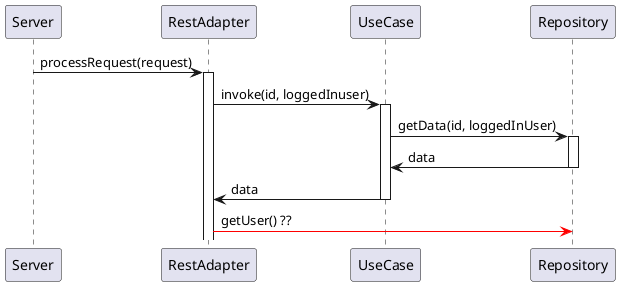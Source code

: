 @startuml
'https://plantuml.com/sequence-diagram

Server -> RestAdapter: processRequest(request)
activate RestAdapter
RestAdapter -> UseCase: invoke(id, loggedInuser)
activate UseCase
UseCase -> Repository: getData(id, loggedInUser)
activate Repository
Repository -> UseCase: data
deactivate Repository
UseCase -> RestAdapter: data
deactivate UseCase

RestAdapter -[#red]> Repository: getUser() ??
@enduml